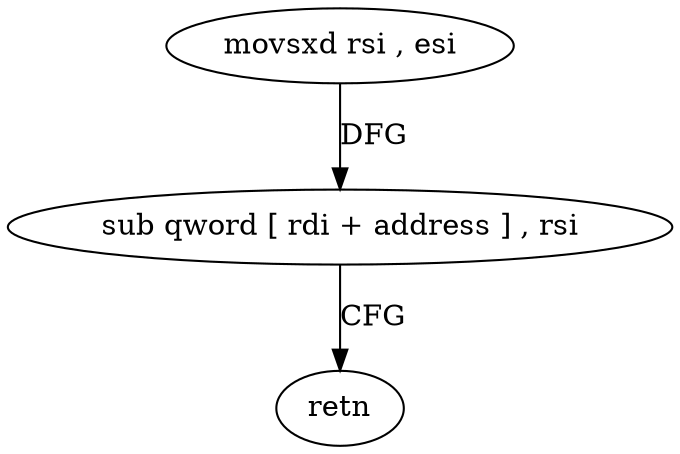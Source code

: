 digraph "func" {
"154161" [label = "movsxd rsi , esi" ]
"154164" [label = "sub qword [ rdi + address ] , rsi" ]
"154168" [label = "retn" ]
"154161" -> "154164" [ label = "DFG" ]
"154164" -> "154168" [ label = "CFG" ]
}
